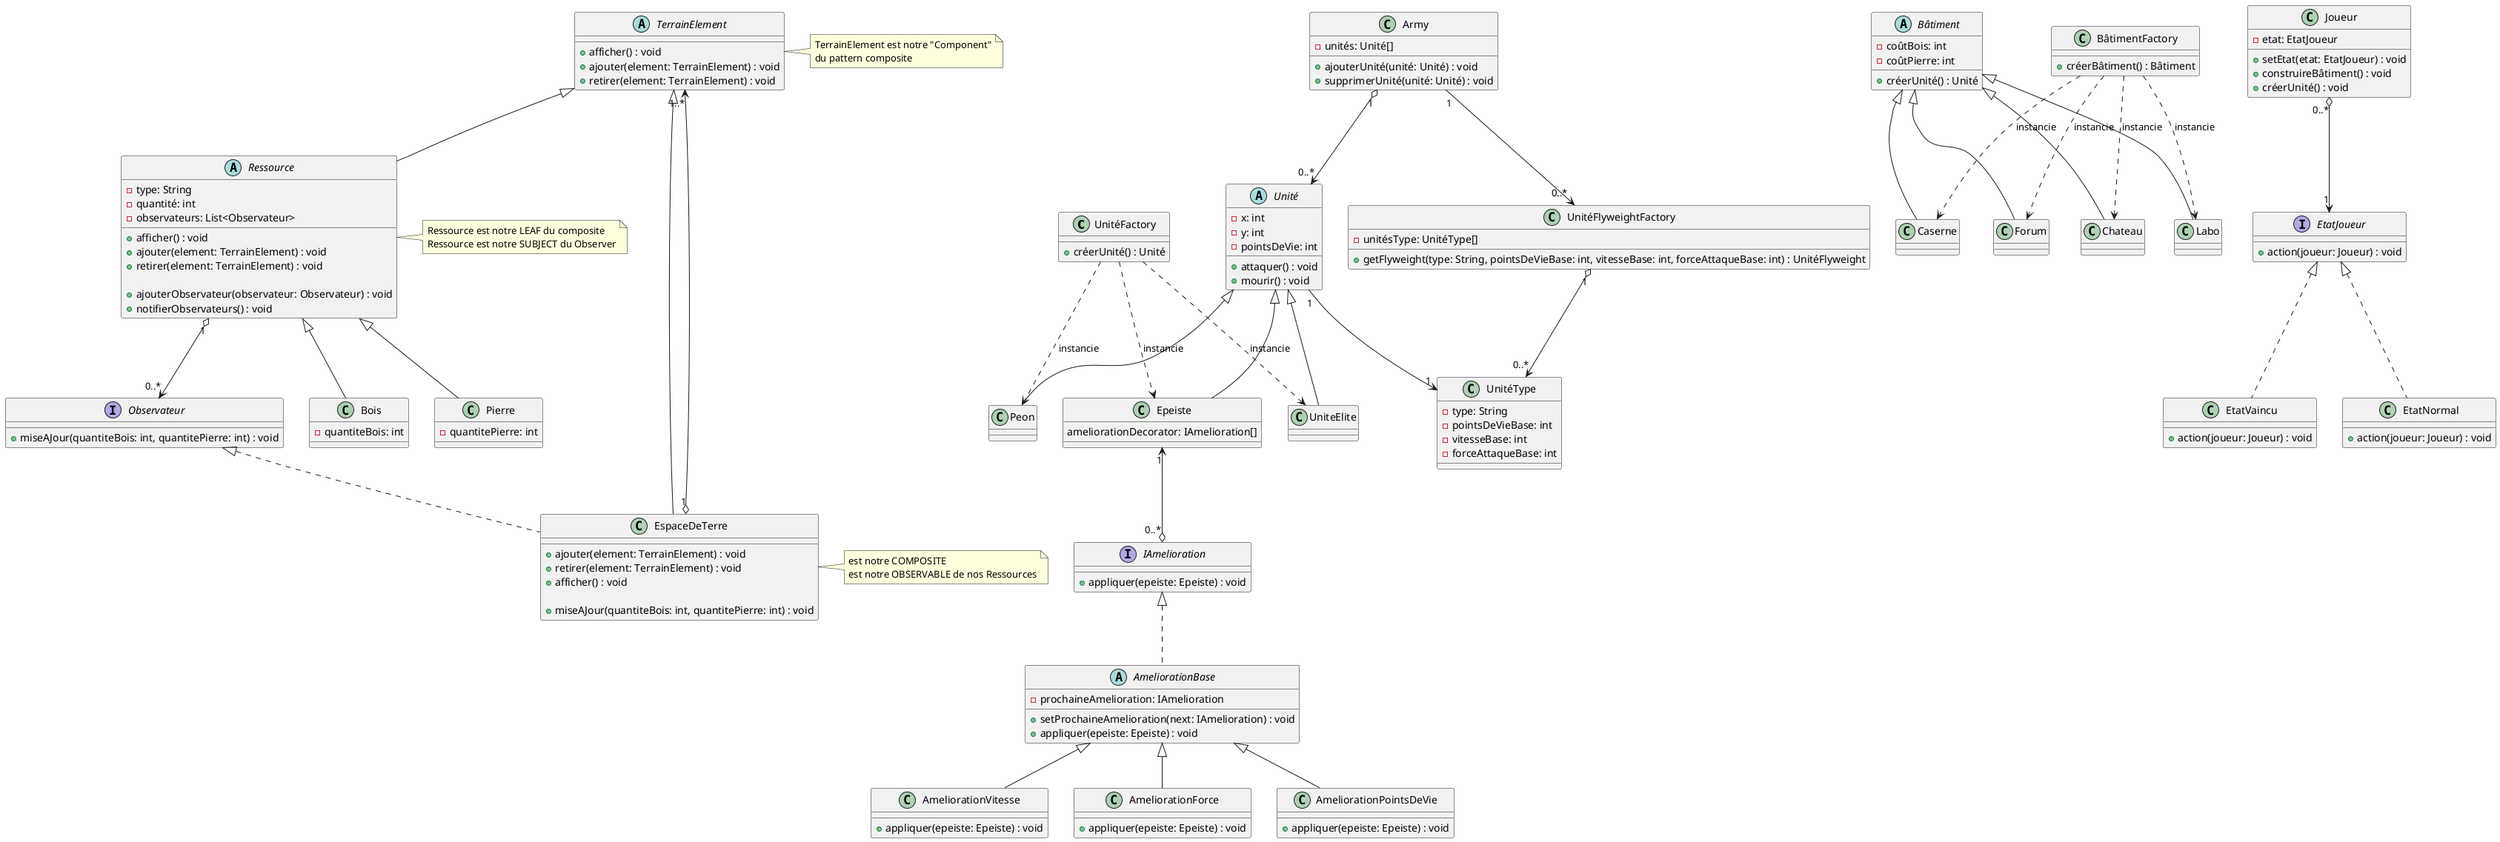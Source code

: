 @startuml de

' Unités factory method
class UnitéFactory {
    +créerUnité() : Unité
}

abstract class Unité {
    -x: int
    -y: int
    -pointsDeVie: int
    ' -vitesse: int
    ' -forceAttaque: int
    +attaquer() : void
    +mourir() : void
}

class Peon extends Unité {
}

class Epeiste extends Unité {
    ameliorationDecorator: IAmelioration[]
}

class UniteElite extends Unité {
}

UnitéFactory ..> Peon : instancie
UnitéFactory ..> Epeiste : instancie
UnitéFactory ..> UniteElite : instancie

' #############################
' Bâtiments factory method
abstract class Bâtiment {
    -coûtBois: int
    -coûtPierre: int
    +créerUnité() : Unité
}

class Forum extends Bâtiment {
}

class Caserne extends Bâtiment {
}

class Chateau extends Bâtiment {
}

class Labo extends Bâtiment {
}

class BâtimentFactory {
    +créerBâtiment() : Bâtiment
}

BâtimentFactory ..> Forum : instancie
BâtimentFactory ..> Caserne : instancie
BâtimentFactory ..> Chateau : instancie
BâtimentFactory ..> Labo : instancie

' #############################
' State pattern for Joueur
interface EtatJoueur {
    +action(joueur: Joueur) : void
}

class EtatVaincu implements EtatJoueur {
    +action(joueur: Joueur) : void
}

class EtatNormal implements EtatJoueur {
    +action(joueur: Joueur) : void
}

class Joueur {
    -etat: EtatJoueur
    +setEtat(etat: EtatJoueur) : void
    +construireBâtiment() : void
    +créerUnité() : void
}

Joueur "0..*" o--> "1" EtatJoueur

' #############################
' Composite pattern for Terrain
abstract class TerrainElement {
    +afficher() : void
    +ajouter(element: TerrainElement) : void
    +retirer(element: TerrainElement) : void
}

note right of TerrainElement
    TerrainElement est notre "Component"
    du pattern composite
end note

abstract class Ressource extends TerrainElement {
    -type: String
    -quantité: int
    -observateurs: List<Observateur>
    
    +afficher() : void
    +ajouter(element: TerrainElement) : void
    +retirer(element: TerrainElement) : void

    +ajouterObservateur(observateur: Observateur) : void
    +notifierObservateurs() : void
}

note right of Ressource
    Ressource est notre LEAF du composite
    Ressource est notre SUBJECT du Observer
end note

Ressource "1" o--> "0..*" Observateur

class Bois extends Ressource {
    -quantiteBois: int
}

class Pierre extends Ressource {
    -quantitePierre: int
}

class EspaceDeTerre extends TerrainElement implements Observateur {
    +ajouter(element: TerrainElement) : void
    +retirer(element: TerrainElement) : void
    +afficher() : void

    +miseAJour(quantiteBois: int, quantitePierre: int) : void
}

note right of EspaceDeTerre
    est notre COMPOSITE 
    est notre OBSERVABLE de nos Ressources
end note

EspaceDeTerre "1" o--> "1..*" TerrainElement

' #############################
' Observer pattern for Ressources
interface Observateur {
    +miseAJour(quantiteBois: int, quantitePierre: int) : void
}

' #############################
' Decorator and Chain of Responsibility for IAmelioration
interface IAmelioration {
    +appliquer(epeiste: Epeiste) : void
}

Epeiste "1" <--o "0..*" IAmelioration

abstract class AmeliorationBase implements IAmelioration {
    -prochaineAmelioration: IAmelioration
    +setProchaineAmelioration(next: IAmelioration) : void
    +appliquer(epeiste: Epeiste) : void
}

class AmeliorationVitesse extends AmeliorationBase {
    +appliquer(epeiste: Epeiste) : void
}

class AmeliorationForce extends AmeliorationBase {
    +appliquer(epeiste: Epeiste) : void
}

class AmeliorationPointsDeVie extends AmeliorationBase {
    +appliquer(epeiste: Epeiste) : void
}

' Flyweight pattern for Unité
class UnitéType {
    -type: String
    -pointsDeVieBase: int
    -vitesseBase: int
    -forceAttaqueBase: int
}

class UnitéFlyweightFactory {
    -unitésType: UnitéType[]
    +getFlyweight(type: String, pointsDeVieBase: int, vitesseBase: int, forceAttaqueBase: int) : UnitéFlyweight
}

UnitéFlyweightFactory "1" o--> "0..*" UnitéType
Unité "1" --> "1" UnitéType 
Army "1" --> "0..*" UnitéFlyweightFactory
Army "1" o--> "0..*" Unité

' ?? a mediter SI ca s'appelle Army ce quil faut mettre
class Army { 
    -unités: Unité[]
    +ajouterUnité(unité: Unité) : void
    +supprimerUnité(unité: Unité) : void
}



@enduml
